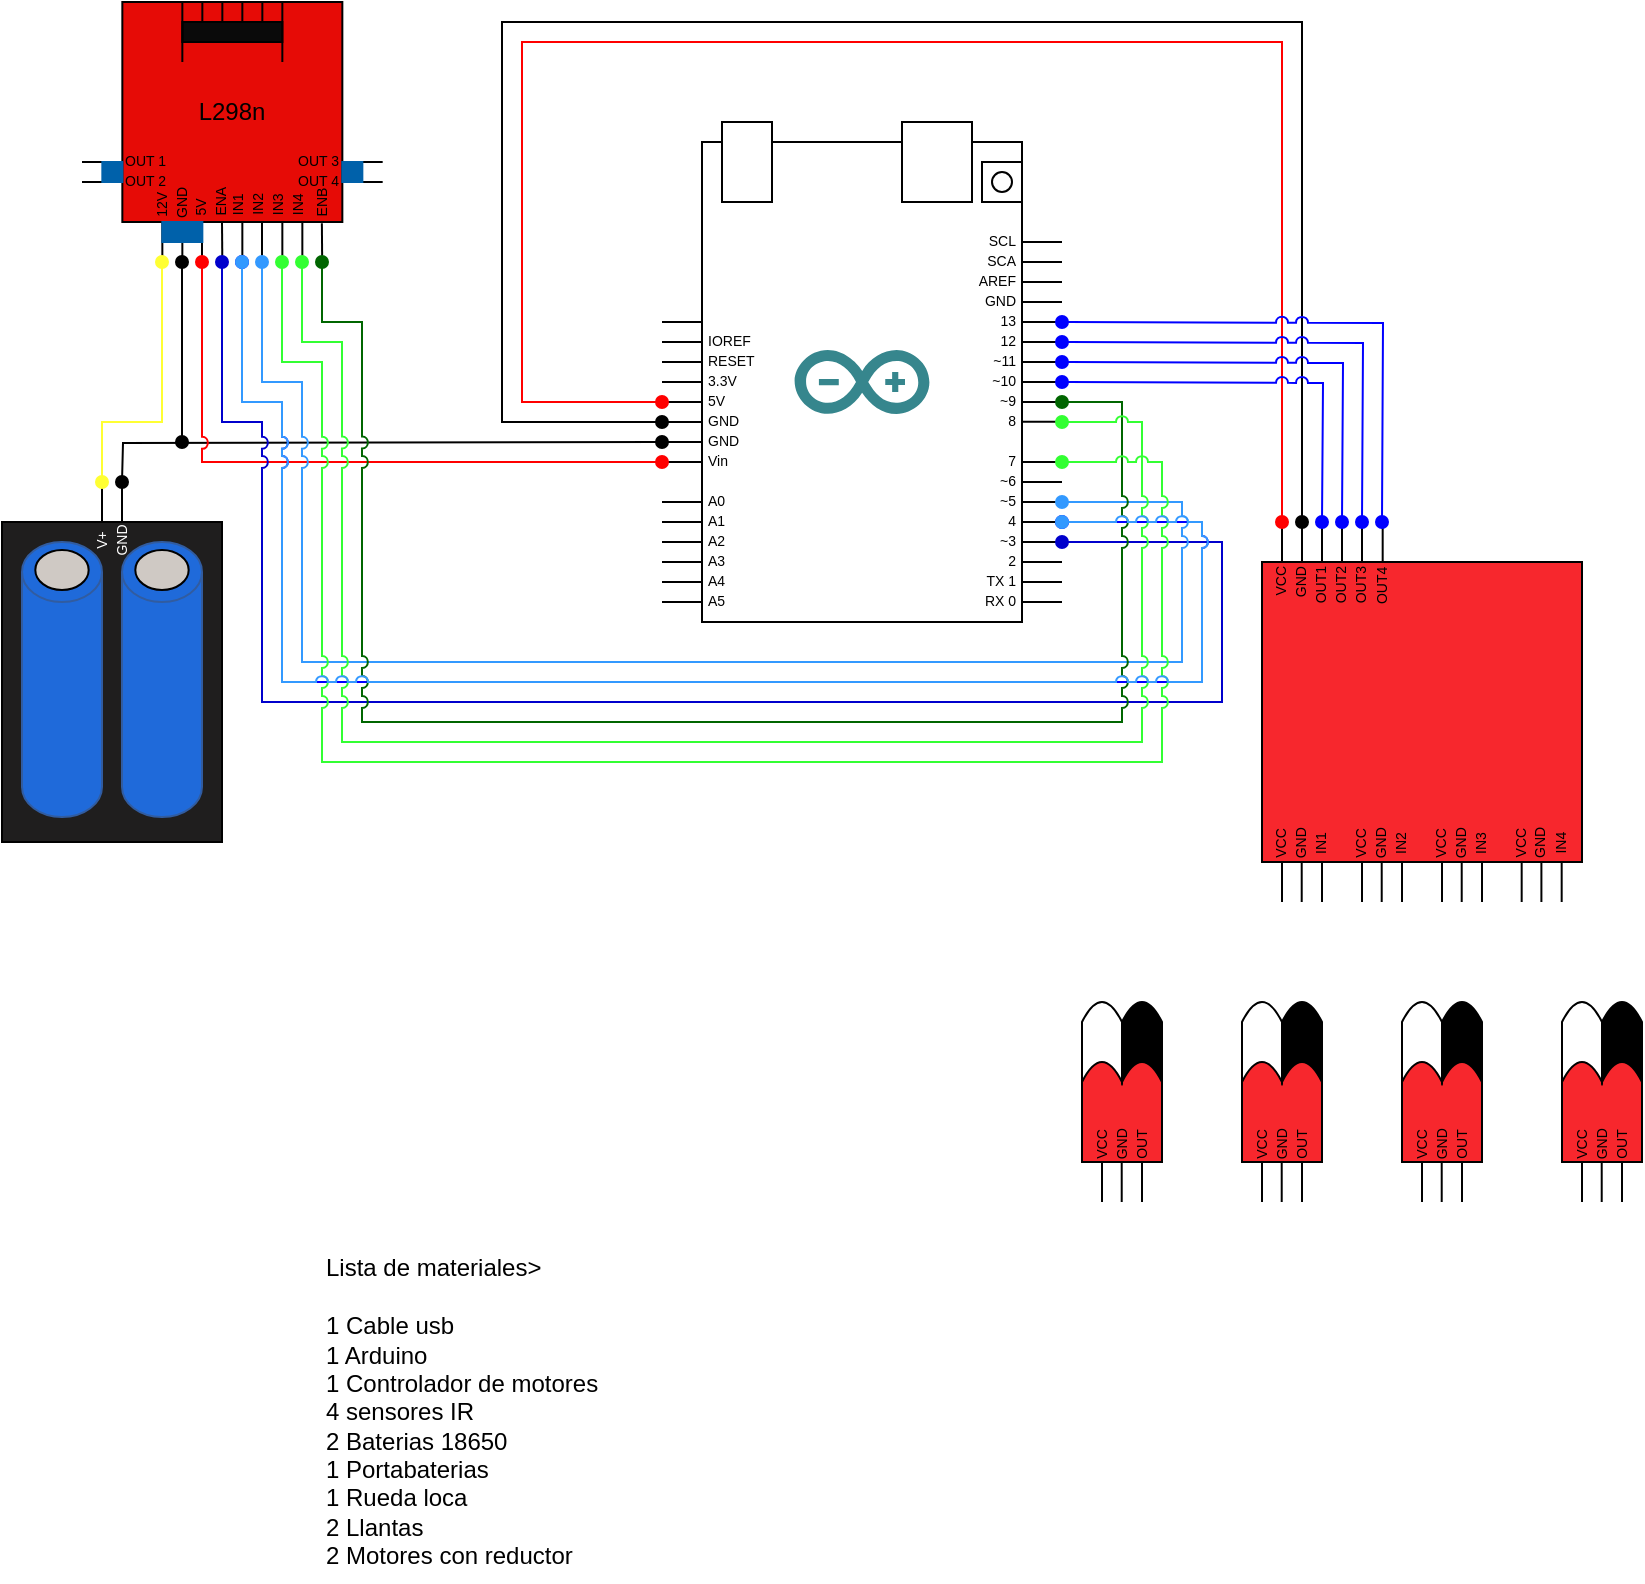 <mxfile version="21.0.2" type="device"><diagram name="Página-1" id="nIp_RgS9dBPJ6SwfLmcH"><mxGraphModel dx="2154" dy="825" grid="1" gridSize="10" guides="1" tooltips="1" connect="1" arrows="1" fold="1" page="1" pageScale="1" pageWidth="850" pageHeight="1100" math="0" shadow="0"><root><mxCell id="0"/><mxCell id="1" parent="0"/><mxCell id="CFkhZGmgQIHwUYU-bV2r-49" value="" style="group" parent="1" vertex="1" connectable="0"><mxGeometry x="200" y="160" width="200" height="250" as="geometry"/></mxCell><mxCell id="CFkhZGmgQIHwUYU-bV2r-2" value="" style="rounded=0;whiteSpace=wrap;html=1;" parent="CFkhZGmgQIHwUYU-bV2r-49" vertex="1"><mxGeometry x="20" y="10" width="160" height="240" as="geometry"/></mxCell><mxCell id="CFkhZGmgQIHwUYU-bV2r-3" value="RX 0" style="endArrow=none;html=1;rounded=0;strokeWidth=1;fontSize=7;align=right;spacingRight=12;" parent="CFkhZGmgQIHwUYU-bV2r-49" edge="1"><mxGeometry width="50" height="50" relative="1" as="geometry"><mxPoint x="180" y="240" as="sourcePoint"/><mxPoint x="200" y="240" as="targetPoint"/></mxGeometry></mxCell><mxCell id="CFkhZGmgQIHwUYU-bV2r-4" value="TX 1" style="endArrow=none;html=1;rounded=0;fontSize=7;align=right;spacingRight=12;" parent="CFkhZGmgQIHwUYU-bV2r-49" edge="1"><mxGeometry width="50" height="50" relative="1" as="geometry"><mxPoint x="180" y="230" as="sourcePoint"/><mxPoint x="200" y="230" as="targetPoint"/></mxGeometry></mxCell><mxCell id="CFkhZGmgQIHwUYU-bV2r-5" value="2" style="endArrow=none;html=1;rounded=0;fontSize=7;align=right;spacingRight=12;" parent="CFkhZGmgQIHwUYU-bV2r-49" edge="1"><mxGeometry width="50" height="50" relative="1" as="geometry"><mxPoint x="180" y="220" as="sourcePoint"/><mxPoint x="200" y="220" as="targetPoint"/></mxGeometry></mxCell><mxCell id="CFkhZGmgQIHwUYU-bV2r-6" value="~3" style="endArrow=none;html=1;rounded=0;fontSize=7;align=right;spacingRight=12;" parent="CFkhZGmgQIHwUYU-bV2r-49" edge="1"><mxGeometry width="50" height="50" relative="1" as="geometry"><mxPoint x="180" y="210" as="sourcePoint"/><mxPoint x="200" y="210" as="targetPoint"/></mxGeometry></mxCell><mxCell id="CFkhZGmgQIHwUYU-bV2r-7" value="4" style="endArrow=none;html=1;rounded=0;fontSize=7;align=right;spacingRight=12;" parent="CFkhZGmgQIHwUYU-bV2r-49" edge="1"><mxGeometry width="50" height="50" relative="1" as="geometry"><mxPoint x="180" y="200" as="sourcePoint"/><mxPoint x="200" y="200" as="targetPoint"/></mxGeometry></mxCell><mxCell id="CFkhZGmgQIHwUYU-bV2r-8" value="~5" style="endArrow=none;html=1;rounded=0;fontSize=7;align=right;spacingRight=12;" parent="CFkhZGmgQIHwUYU-bV2r-49" edge="1"><mxGeometry width="50" height="50" relative="1" as="geometry"><mxPoint x="180" y="190" as="sourcePoint"/><mxPoint x="200" y="190" as="targetPoint"/></mxGeometry></mxCell><mxCell id="CFkhZGmgQIHwUYU-bV2r-9" value="~6" style="endArrow=none;html=1;rounded=0;fontSize=7;align=right;spacingRight=12;" parent="CFkhZGmgQIHwUYU-bV2r-49" edge="1"><mxGeometry width="50" height="50" relative="1" as="geometry"><mxPoint x="180" y="180" as="sourcePoint"/><mxPoint x="200" y="180" as="targetPoint"/></mxGeometry></mxCell><mxCell id="CFkhZGmgQIHwUYU-bV2r-10" value="7" style="endArrow=none;html=1;rounded=0;fontSize=7;align=right;spacingRight=12;" parent="CFkhZGmgQIHwUYU-bV2r-49" edge="1"><mxGeometry width="50" height="50" relative="1" as="geometry"><mxPoint x="180" y="170" as="sourcePoint"/><mxPoint x="200" y="170" as="targetPoint"/></mxGeometry></mxCell><mxCell id="CFkhZGmgQIHwUYU-bV2r-11" value="GND" style="endArrow=none;html=1;rounded=0;fontSize=7;align=right;spacingRight=12;" parent="CFkhZGmgQIHwUYU-bV2r-49" edge="1"><mxGeometry width="50" height="50" relative="1" as="geometry"><mxPoint x="180" y="90" as="sourcePoint"/><mxPoint x="200" y="90" as="targetPoint"/></mxGeometry></mxCell><mxCell id="CFkhZGmgQIHwUYU-bV2r-12" value="8" style="endArrow=none;html=1;rounded=0;fontSize=7;align=right;spacingRight=12;" parent="CFkhZGmgQIHwUYU-bV2r-49" edge="1"><mxGeometry width="50" height="50" relative="1" as="geometry"><mxPoint x="180" y="149.83" as="sourcePoint"/><mxPoint x="200" y="149.83" as="targetPoint"/></mxGeometry></mxCell><mxCell id="CFkhZGmgQIHwUYU-bV2r-13" value="~9" style="endArrow=none;html=1;rounded=0;fontSize=7;align=right;spacingRight=12;" parent="CFkhZGmgQIHwUYU-bV2r-49" edge="1"><mxGeometry width="50" height="50" relative="1" as="geometry"><mxPoint x="180" y="140.0" as="sourcePoint"/><mxPoint x="200" y="140.0" as="targetPoint"/></mxGeometry></mxCell><mxCell id="CFkhZGmgQIHwUYU-bV2r-14" value="~10" style="endArrow=none;html=1;rounded=0;fontSize=7;align=right;spacingRight=12;" parent="CFkhZGmgQIHwUYU-bV2r-49" edge="1"><mxGeometry width="50" height="50" relative="1" as="geometry"><mxPoint x="180" y="130.0" as="sourcePoint"/><mxPoint x="200" y="130.0" as="targetPoint"/></mxGeometry></mxCell><mxCell id="CFkhZGmgQIHwUYU-bV2r-15" value="~11" style="endArrow=none;html=1;rounded=0;fontSize=7;align=right;spacingRight=12;" parent="CFkhZGmgQIHwUYU-bV2r-49" edge="1"><mxGeometry width="50" height="50" relative="1" as="geometry"><mxPoint x="180" y="120.0" as="sourcePoint"/><mxPoint x="200" y="120.0" as="targetPoint"/></mxGeometry></mxCell><mxCell id="CFkhZGmgQIHwUYU-bV2r-16" value="12" style="endArrow=none;html=1;rounded=0;fontSize=7;align=right;spacingRight=12;" parent="CFkhZGmgQIHwUYU-bV2r-49" edge="1"><mxGeometry width="50" height="50" relative="1" as="geometry"><mxPoint x="180" y="110.0" as="sourcePoint"/><mxPoint x="200" y="110.0" as="targetPoint"/></mxGeometry></mxCell><mxCell id="CFkhZGmgQIHwUYU-bV2r-17" value="13" style="endArrow=none;html=1;rounded=0;fontSize=7;align=right;spacingRight=12;" parent="CFkhZGmgQIHwUYU-bV2r-49" edge="1"><mxGeometry width="50" height="50" relative="1" as="geometry"><mxPoint x="180" y="100.0" as="sourcePoint"/><mxPoint x="200" y="100.0" as="targetPoint"/></mxGeometry></mxCell><mxCell id="CFkhZGmgQIHwUYU-bV2r-18" value="A5" style="endArrow=none;html=1;rounded=0;fontSize=7;align=left;spacingLeft=11;" parent="CFkhZGmgQIHwUYU-bV2r-49" edge="1"><mxGeometry width="50" height="50" relative="1" as="geometry"><mxPoint y="240.0" as="sourcePoint"/><mxPoint x="20" y="240.0" as="targetPoint"/></mxGeometry></mxCell><mxCell id="CFkhZGmgQIHwUYU-bV2r-19" value="A4" style="endArrow=none;html=1;rounded=0;fontSize=7;align=left;spacingLeft=11;" parent="CFkhZGmgQIHwUYU-bV2r-49" edge="1"><mxGeometry width="50" height="50" relative="1" as="geometry"><mxPoint y="230" as="sourcePoint"/><mxPoint x="20" y="230" as="targetPoint"/></mxGeometry></mxCell><mxCell id="CFkhZGmgQIHwUYU-bV2r-20" value="A3" style="endArrow=none;html=1;rounded=0;fontSize=7;align=left;spacingLeft=11;" parent="CFkhZGmgQIHwUYU-bV2r-49" edge="1"><mxGeometry width="50" height="50" relative="1" as="geometry"><mxPoint y="220" as="sourcePoint"/><mxPoint x="20" y="220" as="targetPoint"/></mxGeometry></mxCell><mxCell id="CFkhZGmgQIHwUYU-bV2r-21" value="A2" style="endArrow=none;html=1;rounded=0;fontSize=7;align=left;spacingLeft=11;" parent="CFkhZGmgQIHwUYU-bV2r-49" edge="1"><mxGeometry width="50" height="50" relative="1" as="geometry"><mxPoint y="210" as="sourcePoint"/><mxPoint x="20" y="210" as="targetPoint"/></mxGeometry></mxCell><mxCell id="CFkhZGmgQIHwUYU-bV2r-22" value="A1" style="endArrow=none;html=1;rounded=0;fontSize=7;align=left;spacingLeft=11;" parent="CFkhZGmgQIHwUYU-bV2r-49" edge="1"><mxGeometry width="50" height="50" relative="1" as="geometry"><mxPoint y="200" as="sourcePoint"/><mxPoint x="20" y="200" as="targetPoint"/></mxGeometry></mxCell><mxCell id="CFkhZGmgQIHwUYU-bV2r-23" value="A0" style="endArrow=none;html=1;rounded=0;fontSize=7;align=left;spacingLeft=11;" parent="CFkhZGmgQIHwUYU-bV2r-49" edge="1"><mxGeometry width="50" height="50" relative="1" as="geometry"><mxPoint y="190" as="sourcePoint"/><mxPoint x="20" y="190" as="targetPoint"/></mxGeometry></mxCell><mxCell id="CFkhZGmgQIHwUYU-bV2r-24" value="5V" style="endArrow=none;html=1;rounded=0;fontSize=7;align=left;spacingLeft=11;" parent="CFkhZGmgQIHwUYU-bV2r-49" edge="1"><mxGeometry width="50" height="50" relative="1" as="geometry"><mxPoint y="140" as="sourcePoint"/><mxPoint x="20" y="140" as="targetPoint"/></mxGeometry></mxCell><mxCell id="CFkhZGmgQIHwUYU-bV2r-25" value="Vin" style="endArrow=none;html=1;rounded=0;fontSize=7;align=left;spacingLeft=11;" parent="CFkhZGmgQIHwUYU-bV2r-49" edge="1"><mxGeometry width="50" height="50" relative="1" as="geometry"><mxPoint y="170" as="sourcePoint"/><mxPoint x="20" y="170" as="targetPoint"/></mxGeometry></mxCell><mxCell id="CFkhZGmgQIHwUYU-bV2r-26" value="GND" style="endArrow=none;html=1;rounded=0;fontSize=7;align=left;spacingLeft=11;" parent="CFkhZGmgQIHwUYU-bV2r-49" edge="1"><mxGeometry width="50" height="50" relative="1" as="geometry"><mxPoint y="160" as="sourcePoint"/><mxPoint x="20" y="160" as="targetPoint"/></mxGeometry></mxCell><mxCell id="CFkhZGmgQIHwUYU-bV2r-27" value="GND" style="endArrow=none;html=1;rounded=0;fontSize=7;align=left;spacingLeft=11;" parent="CFkhZGmgQIHwUYU-bV2r-49" edge="1"><mxGeometry width="50" height="50" relative="1" as="geometry"><mxPoint y="150" as="sourcePoint"/><mxPoint x="20" y="150" as="targetPoint"/></mxGeometry></mxCell><mxCell id="CFkhZGmgQIHwUYU-bV2r-28" value="" style="endArrow=none;html=1;rounded=0;fontSize=7;align=left;spacingLeft=11;" parent="CFkhZGmgQIHwUYU-bV2r-49" edge="1"><mxGeometry width="50" height="50" relative="1" as="geometry"><mxPoint y="100" as="sourcePoint"/><mxPoint x="20" y="100" as="targetPoint"/></mxGeometry></mxCell><mxCell id="CFkhZGmgQIHwUYU-bV2r-29" value="3.3V" style="endArrow=none;html=1;rounded=0;fontSize=7;align=left;spacingLeft=11;" parent="CFkhZGmgQIHwUYU-bV2r-49" edge="1"><mxGeometry width="50" height="50" relative="1" as="geometry"><mxPoint y="130" as="sourcePoint"/><mxPoint x="20" y="130" as="targetPoint"/></mxGeometry></mxCell><mxCell id="CFkhZGmgQIHwUYU-bV2r-30" value="RESET" style="endArrow=none;html=1;rounded=0;fontSize=7;align=left;spacingLeft=11;" parent="CFkhZGmgQIHwUYU-bV2r-49" edge="1"><mxGeometry width="50" height="50" relative="1" as="geometry"><mxPoint y="120" as="sourcePoint"/><mxPoint x="20" y="120" as="targetPoint"/></mxGeometry></mxCell><mxCell id="CFkhZGmgQIHwUYU-bV2r-31" value="IOREF" style="endArrow=none;html=1;rounded=0;fontSize=7;align=left;spacingLeft=11;" parent="CFkhZGmgQIHwUYU-bV2r-49" edge="1"><mxGeometry width="50" height="50" relative="1" as="geometry"><mxPoint y="110" as="sourcePoint"/><mxPoint x="20" y="110" as="targetPoint"/></mxGeometry></mxCell><mxCell id="CFkhZGmgQIHwUYU-bV2r-32" value="AREF" style="endArrow=none;html=1;rounded=0;fontSize=7;align=right;spacingRight=12;" parent="CFkhZGmgQIHwUYU-bV2r-49" edge="1"><mxGeometry width="50" height="50" relative="1" as="geometry"><mxPoint x="180" y="80" as="sourcePoint"/><mxPoint x="200" y="80" as="targetPoint"/></mxGeometry></mxCell><mxCell id="CFkhZGmgQIHwUYU-bV2r-33" value="SCA" style="endArrow=none;html=1;rounded=0;fontSize=7;align=right;spacingRight=12;" parent="CFkhZGmgQIHwUYU-bV2r-49" edge="1"><mxGeometry width="50" height="50" relative="1" as="geometry"><mxPoint x="180" y="70" as="sourcePoint"/><mxPoint x="200" y="70" as="targetPoint"/></mxGeometry></mxCell><mxCell id="CFkhZGmgQIHwUYU-bV2r-35" value="" style="whiteSpace=wrap;html=1;aspect=fixed;" parent="CFkhZGmgQIHwUYU-bV2r-49" vertex="1"><mxGeometry x="160" y="20" width="20" height="20" as="geometry"/></mxCell><mxCell id="CFkhZGmgQIHwUYU-bV2r-36" value="" style="ellipse;whiteSpace=wrap;html=1;aspect=fixed;" parent="CFkhZGmgQIHwUYU-bV2r-49" vertex="1"><mxGeometry x="165" y="25" width="10" height="10" as="geometry"/></mxCell><mxCell id="CFkhZGmgQIHwUYU-bV2r-37" value="" style="rounded=0;whiteSpace=wrap;html=1;" parent="CFkhZGmgQIHwUYU-bV2r-49" vertex="1"><mxGeometry x="120" width="35" height="40" as="geometry"/></mxCell><mxCell id="CFkhZGmgQIHwUYU-bV2r-38" value="" style="rounded=0;whiteSpace=wrap;html=1;" parent="CFkhZGmgQIHwUYU-bV2r-49" vertex="1"><mxGeometry x="30" width="25" height="40" as="geometry"/></mxCell><mxCell id="CFkhZGmgQIHwUYU-bV2r-47" value="SCL" style="endArrow=none;html=1;rounded=0;fontSize=7;align=right;spacingRight=12;" parent="CFkhZGmgQIHwUYU-bV2r-49" edge="1"><mxGeometry width="50" height="50" relative="1" as="geometry"><mxPoint x="180" y="60" as="sourcePoint"/><mxPoint x="200" y="60" as="targetPoint"/></mxGeometry></mxCell><mxCell id="CFkhZGmgQIHwUYU-bV2r-48" value="" style="dashed=0;outlineConnect=0;html=1;align=center;labelPosition=center;verticalLabelPosition=bottom;verticalAlign=top;shape=mxgraph.weblogos.arduino;fillColor=#36868D;strokeColor=none" parent="CFkhZGmgQIHwUYU-bV2r-49" vertex="1"><mxGeometry x="66.3" y="114" width="67.4" height="32" as="geometry"/></mxCell><mxCell id="CFkhZGmgQIHwUYU-bV2r-79" value="" style="group" parent="1" vertex="1" connectable="0"><mxGeometry x="-90" y="100" width="150.34" height="130" as="geometry"/></mxCell><mxCell id="CFkhZGmgQIHwUYU-bV2r-50" value="L298n" style="whiteSpace=wrap;html=1;aspect=fixed;fillColor=#e60b06;gradientColor=none;" parent="CFkhZGmgQIHwUYU-bV2r-79" vertex="1"><mxGeometry x="20.17" width="110" height="110" as="geometry"/></mxCell><mxCell id="CFkhZGmgQIHwUYU-bV2r-51" value="12V" style="endArrow=none;rounded=0;labelBackgroundColor=none;labelBorderColor=none;labelPosition=center;verticalLabelPosition=middle;align=center;verticalAlign=middle;spacingTop=-37;html=1;horizontal=0;spacingRight=0;fontSize=7;" parent="CFkhZGmgQIHwUYU-bV2r-79" edge="1"><mxGeometry width="50" height="50" relative="1" as="geometry"><mxPoint x="40.17" y="130" as="sourcePoint"/><mxPoint x="40.17" y="110" as="targetPoint"/></mxGeometry></mxCell><mxCell id="CFkhZGmgQIHwUYU-bV2r-52" value="" style="endArrow=none;html=1;rounded=0;startArrow=none;spacingTop=-47;" parent="CFkhZGmgQIHwUYU-bV2r-79" source="CFkhZGmgQIHwUYU-bV2r-64" edge="1"><mxGeometry width="50" height="50" relative="1" as="geometry"><mxPoint x="50.17" y="130" as="sourcePoint"/><mxPoint x="50.17" y="110" as="targetPoint"/></mxGeometry></mxCell><mxCell id="CFkhZGmgQIHwUYU-bV2r-53" value="5V" style="endArrow=none;rounded=0;labelBackgroundColor=none;labelBorderColor=none;labelPosition=center;verticalLabelPosition=middle;align=center;verticalAlign=middle;spacingTop=-34;html=1;horizontal=0;spacingRight=0;fontSize=7;" parent="CFkhZGmgQIHwUYU-bV2r-79" edge="1"><mxGeometry width="50" height="50" relative="1" as="geometry"><mxPoint x="60" y="130" as="sourcePoint"/><mxPoint x="60" y="110" as="targetPoint"/></mxGeometry></mxCell><mxCell id="CFkhZGmgQIHwUYU-bV2r-56" value="OUT 4" style="endArrow=none;html=1;rounded=0;labelBackgroundColor=none;fontSize=7;align=left;spacingLeft=-34;spacingRight=0;" parent="CFkhZGmgQIHwUYU-bV2r-79" edge="1"><mxGeometry width="50" height="50" relative="1" as="geometry"><mxPoint x="150.34" y="90" as="sourcePoint"/><mxPoint x="130.17" y="90" as="targetPoint"/></mxGeometry></mxCell><mxCell id="CFkhZGmgQIHwUYU-bV2r-57" value="OUT 3" style="endArrow=none;html=1;rounded=0;labelBackgroundColor=none;fontSize=7;align=left;spacingLeft=-34;spacingRight=0;" parent="CFkhZGmgQIHwUYU-bV2r-79" edge="1"><mxGeometry width="50" height="50" relative="1" as="geometry"><mxPoint x="150.34" y="80" as="sourcePoint"/><mxPoint x="130.17" y="80" as="targetPoint"/></mxGeometry></mxCell><mxCell id="CFkhZGmgQIHwUYU-bV2r-58" value="ENA" style="endArrow=none;html=1;rounded=0;labelBackgroundColor=none;horizontal=0;labelPosition=center;verticalLabelPosition=middle;align=center;verticalAlign=middle;spacingTop=-40;fontSize=7;" parent="CFkhZGmgQIHwUYU-bV2r-79" edge="1"><mxGeometry width="50" height="50" relative="1" as="geometry"><mxPoint x="70.17" y="130" as="sourcePoint"/><mxPoint x="70" y="110" as="targetPoint"/><mxPoint as="offset"/></mxGeometry></mxCell><mxCell id="CFkhZGmgQIHwUYU-bV2r-59" value="IN1" style="endArrow=none;html=1;rounded=0;labelBackgroundColor=none;horizontal=0;labelPosition=left;verticalLabelPosition=middle;align=right;verticalAlign=middle;spacingTop=-47;fontSize=7;" parent="CFkhZGmgQIHwUYU-bV2r-79" edge="1"><mxGeometry width="50" height="50" relative="1" as="geometry"><mxPoint x="80.17" y="130" as="sourcePoint"/><mxPoint x="80.17" y="110" as="targetPoint"/></mxGeometry></mxCell><mxCell id="CFkhZGmgQIHwUYU-bV2r-60" value="IN2" style="endArrow=none;html=1;rounded=0;labelBackgroundColor=none;horizontal=0;labelPosition=left;verticalLabelPosition=middle;align=right;verticalAlign=middle;spacingTop=-47;fontSize=7;" parent="CFkhZGmgQIHwUYU-bV2r-79" edge="1"><mxGeometry width="50" height="50" relative="1" as="geometry"><mxPoint x="90" y="130" as="sourcePoint"/><mxPoint x="90" y="110" as="targetPoint"/></mxGeometry></mxCell><mxCell id="CFkhZGmgQIHwUYU-bV2r-61" value="IN3" style="endArrow=none;html=1;rounded=0;labelBackgroundColor=none;horizontal=0;labelPosition=left;verticalLabelPosition=middle;align=right;verticalAlign=middle;spacingTop=-47;fontSize=7;" parent="CFkhZGmgQIHwUYU-bV2r-79" edge="1"><mxGeometry width="50" height="50" relative="1" as="geometry"><mxPoint x="100.17" y="130" as="sourcePoint"/><mxPoint x="100.17" y="110" as="targetPoint"/></mxGeometry></mxCell><mxCell id="CFkhZGmgQIHwUYU-bV2r-65" value="GND" style="endArrow=none;rounded=0;labelBackgroundColor=none;labelBorderColor=none;labelPosition=center;verticalLabelPosition=middle;align=center;verticalAlign=middle;spacingTop=-49;html=1;horizontal=0;spacingRight=0;fontSize=7;" parent="CFkhZGmgQIHwUYU-bV2r-79" target="CFkhZGmgQIHwUYU-bV2r-64" edge="1"><mxGeometry width="50" height="50" relative="1" as="geometry"><mxPoint x="50.17" y="130" as="sourcePoint"/><mxPoint x="50.17" y="110" as="targetPoint"/></mxGeometry></mxCell><mxCell id="CFkhZGmgQIHwUYU-bV2r-64" value="" style="rounded=0;whiteSpace=wrap;html=1;strokeColor=#0061aa;fillColor=#0061aa;strokeWidth=1;" parent="CFkhZGmgQIHwUYU-bV2r-79" vertex="1"><mxGeometry x="40.17" y="110" width="20" height="10" as="geometry"/></mxCell><mxCell id="CFkhZGmgQIHwUYU-bV2r-66" value="" style="rounded=0;whiteSpace=wrap;html=1;strokeColor=#0061aa;fillColor=#0061aa;strokeWidth=1;rotation=-90;spacingRight=0;" parent="CFkhZGmgQIHwUYU-bV2r-79" vertex="1"><mxGeometry x="130.17" y="80" width="10" height="10" as="geometry"/></mxCell><mxCell id="CFkhZGmgQIHwUYU-bV2r-68" value="ENB" style="endArrow=none;html=1;rounded=0;labelBackgroundColor=none;horizontal=0;labelPosition=center;verticalLabelPosition=middle;align=center;verticalAlign=middle;spacingTop=-40;fontSize=7;entryX=0.907;entryY=1.006;entryDx=0;entryDy=0;entryPerimeter=0;" parent="CFkhZGmgQIHwUYU-bV2r-79" target="CFkhZGmgQIHwUYU-bV2r-50" edge="1"><mxGeometry width="50" height="50" relative="1" as="geometry"><mxPoint x="120.09" y="130" as="sourcePoint"/><mxPoint x="120.09" y="100" as="targetPoint"/></mxGeometry></mxCell><mxCell id="CFkhZGmgQIHwUYU-bV2r-69" value="IN4" style="endArrow=none;html=1;rounded=0;labelBackgroundColor=none;horizontal=0;labelPosition=left;verticalLabelPosition=middle;align=right;verticalAlign=middle;spacingTop=-47;fontSize=7;" parent="CFkhZGmgQIHwUYU-bV2r-79" edge="1"><mxGeometry width="50" height="50" relative="1" as="geometry"><mxPoint x="110.17" y="130" as="sourcePoint"/><mxPoint x="110.17" y="110" as="targetPoint"/></mxGeometry></mxCell><mxCell id="CFkhZGmgQIHwUYU-bV2r-54" value="OUT 2" style="endArrow=none;html=1;rounded=0;fontSize=7;labelBackgroundColor=none;align=right;spacingLeft=0;spacingRight=-33;" parent="CFkhZGmgQIHwUYU-bV2r-79" edge="1"><mxGeometry width="50" height="50" relative="1" as="geometry"><mxPoint x="20.17" y="90" as="sourcePoint"/><mxPoint y="90" as="targetPoint"/></mxGeometry></mxCell><mxCell id="CFkhZGmgQIHwUYU-bV2r-55" value="OUT 1" style="endArrow=none;html=1;rounded=0;fontSize=7;labelBackgroundColor=none;align=right;spacingLeft=0;spacingRight=-33;" parent="CFkhZGmgQIHwUYU-bV2r-79" edge="1"><mxGeometry width="50" height="50" relative="1" as="geometry"><mxPoint x="20.17" y="80" as="sourcePoint"/><mxPoint y="80" as="targetPoint"/></mxGeometry></mxCell><mxCell id="CFkhZGmgQIHwUYU-bV2r-78" value="" style="group" parent="CFkhZGmgQIHwUYU-bV2r-79" vertex="1" connectable="0"><mxGeometry x="50.17" width="50" height="30" as="geometry"/></mxCell><mxCell id="CFkhZGmgQIHwUYU-bV2r-70" value="" style="rounded=0;whiteSpace=wrap;html=1;fillColor=#0A0A0A;" parent="CFkhZGmgQIHwUYU-bV2r-78" vertex="1"><mxGeometry y="10" width="50" height="10" as="geometry"/></mxCell><mxCell id="CFkhZGmgQIHwUYU-bV2r-72" value="" style="endArrow=none;html=1;rounded=0;" parent="CFkhZGmgQIHwUYU-bV2r-78" edge="1"><mxGeometry width="50" height="50" relative="1" as="geometry"><mxPoint y="30" as="sourcePoint"/><mxPoint as="targetPoint"/></mxGeometry></mxCell><mxCell id="CFkhZGmgQIHwUYU-bV2r-73" value="" style="endArrow=none;html=1;rounded=0;" parent="CFkhZGmgQIHwUYU-bV2r-78" edge="1"><mxGeometry width="50" height="50" relative="1" as="geometry"><mxPoint x="50" y="30" as="sourcePoint"/><mxPoint x="50" as="targetPoint"/></mxGeometry></mxCell><mxCell id="CFkhZGmgQIHwUYU-bV2r-74" value="" style="endArrow=none;html=1;rounded=0;" parent="CFkhZGmgQIHwUYU-bV2r-78" edge="1"><mxGeometry width="50" height="50" relative="1" as="geometry"><mxPoint x="10" y="10" as="sourcePoint"/><mxPoint x="10" as="targetPoint"/></mxGeometry></mxCell><mxCell id="CFkhZGmgQIHwUYU-bV2r-75" value="" style="endArrow=none;html=1;rounded=0;" parent="CFkhZGmgQIHwUYU-bV2r-78" edge="1"><mxGeometry width="50" height="50" relative="1" as="geometry"><mxPoint x="20" y="10" as="sourcePoint"/><mxPoint x="20" as="targetPoint"/></mxGeometry></mxCell><mxCell id="CFkhZGmgQIHwUYU-bV2r-76" value="" style="endArrow=none;html=1;rounded=0;" parent="CFkhZGmgQIHwUYU-bV2r-78" edge="1"><mxGeometry width="50" height="50" relative="1" as="geometry"><mxPoint x="30" y="10" as="sourcePoint"/><mxPoint x="30" as="targetPoint"/></mxGeometry></mxCell><mxCell id="CFkhZGmgQIHwUYU-bV2r-77" value="" style="endArrow=none;html=1;rounded=0;" parent="CFkhZGmgQIHwUYU-bV2r-78" edge="1"><mxGeometry width="50" height="50" relative="1" as="geometry"><mxPoint x="40" y="10" as="sourcePoint"/><mxPoint x="40" as="targetPoint"/></mxGeometry></mxCell><mxCell id="CFkhZGmgQIHwUYU-bV2r-67" value="" style="rounded=0;whiteSpace=wrap;html=1;strokeColor=#0061aa;fillColor=#0061aa;strokeWidth=1;rotation=-90;" parent="CFkhZGmgQIHwUYU-bV2r-79" vertex="1"><mxGeometry x="10.17" y="80" width="10" height="10" as="geometry"/></mxCell><mxCell id="CFkhZGmgQIHwUYU-bV2r-96" value="" style="group" parent="1" vertex="1" connectable="0"><mxGeometry x="-130" y="340" width="110" height="180" as="geometry"/></mxCell><mxCell id="CFkhZGmgQIHwUYU-bV2r-93" value="" style="group" parent="CFkhZGmgQIHwUYU-bV2r-96" vertex="1" connectable="0"><mxGeometry y="20" width="110" height="160" as="geometry"/></mxCell><mxCell id="CFkhZGmgQIHwUYU-bV2r-89" value="" style="rounded=0;whiteSpace=wrap;html=1;fillColor=#1f1e1e;" parent="CFkhZGmgQIHwUYU-bV2r-93" vertex="1"><mxGeometry width="110" height="160" as="geometry"/></mxCell><mxCell id="CFkhZGmgQIHwUYU-bV2r-85" value="" style="group" parent="CFkhZGmgQIHwUYU-bV2r-93" vertex="1" connectable="0"><mxGeometry x="10" y="10" width="40" height="137.5" as="geometry"/></mxCell><mxCell id="CFkhZGmgQIHwUYU-bV2r-80" value="" style="shape=cylinder3;whiteSpace=wrap;html=1;boundedLbl=1;backgroundOutline=1;size=15;fillColor=#1f6ada;strokeColor=#315ca0;" parent="CFkhZGmgQIHwUYU-bV2r-85" vertex="1"><mxGeometry width="40" height="137.5" as="geometry"/></mxCell><mxCell id="CFkhZGmgQIHwUYU-bV2r-83" value="" style="ellipse;whiteSpace=wrap;html=1;strokeWidth=1;fillColor=#cfc9c4;" parent="CFkhZGmgQIHwUYU-bV2r-85" vertex="1"><mxGeometry x="6.66" y="4" width="26.67" height="20" as="geometry"/></mxCell><mxCell id="CFkhZGmgQIHwUYU-bV2r-90" value="" style="group" parent="CFkhZGmgQIHwUYU-bV2r-93" vertex="1" connectable="0"><mxGeometry x="60" y="10" width="40" height="137.5" as="geometry"/></mxCell><mxCell id="CFkhZGmgQIHwUYU-bV2r-91" value="" style="shape=cylinder3;whiteSpace=wrap;html=1;boundedLbl=1;backgroundOutline=1;size=15;fillColor=#1f6ada;strokeColor=#315ca0;" parent="CFkhZGmgQIHwUYU-bV2r-90" vertex="1"><mxGeometry width="40" height="137.5" as="geometry"/></mxCell><mxCell id="CFkhZGmgQIHwUYU-bV2r-92" value="" style="ellipse;whiteSpace=wrap;html=1;strokeWidth=1;fillColor=#cfc9c4;" parent="CFkhZGmgQIHwUYU-bV2r-90" vertex="1"><mxGeometry x="6.66" y="4" width="26.67" height="20" as="geometry"/></mxCell><mxCell id="CFkhZGmgQIHwUYU-bV2r-94" value="GND" style="endArrow=none;html=1;rounded=0;fontSize=7;horizontal=0;align=center;fontColor=#FFFFFF;spacingTop=39;labelBackgroundColor=none;" parent="CFkhZGmgQIHwUYU-bV2r-96" edge="1"><mxGeometry width="50" height="50" relative="1" as="geometry"><mxPoint x="60" y="20" as="sourcePoint"/><mxPoint x="60" as="targetPoint"/></mxGeometry></mxCell><mxCell id="CFkhZGmgQIHwUYU-bV2r-95" value="V+" style="endArrow=none;html=1;rounded=0;fontSize=7;horizontal=0;align=center;fontColor=#FFFFFF;spacingTop=39;labelBackgroundColor=none;" parent="CFkhZGmgQIHwUYU-bV2r-96" edge="1"><mxGeometry width="50" height="50" relative="1" as="geometry"><mxPoint x="50" y="20" as="sourcePoint"/><mxPoint x="50" as="targetPoint"/></mxGeometry></mxCell><mxCell id="CFkhZGmgQIHwUYU-bV2r-104" value="" style="group" parent="1" vertex="1" connectable="0"><mxGeometry x="410" y="600" width="40" height="100" as="geometry"/></mxCell><mxCell id="CFkhZGmgQIHwUYU-bV2r-97" value="" style="rounded=0;whiteSpace=wrap;html=1;fillColor=#f7272d;" parent="CFkhZGmgQIHwUYU-bV2r-104" vertex="1"><mxGeometry y="20" width="40" height="60" as="geometry"/></mxCell><mxCell id="CFkhZGmgQIHwUYU-bV2r-99" value="" style="shape=dataStorage;whiteSpace=wrap;html=1;fixedSize=1;rotation=90;size=10;" parent="CFkhZGmgQIHwUYU-bV2r-104" vertex="1"><mxGeometry x="-10" y="10" width="40" height="20" as="geometry"/></mxCell><mxCell id="CFkhZGmgQIHwUYU-bV2r-100" value="" style="shape=dataStorage;whiteSpace=wrap;html=1;fixedSize=1;rotation=90;size=10;fillColor=#000000;" parent="CFkhZGmgQIHwUYU-bV2r-104" vertex="1"><mxGeometry x="10" y="10" width="40" height="20" as="geometry"/></mxCell><mxCell id="CFkhZGmgQIHwUYU-bV2r-101" value="VCC" style="endArrow=none;html=1;rounded=0;fontSize=7;horizontal=0;spacingBottom=37;labelBackgroundColor=none;" parent="CFkhZGmgQIHwUYU-bV2r-104" edge="1"><mxGeometry width="50" height="50" relative="1" as="geometry"><mxPoint x="10" y="100" as="sourcePoint"/><mxPoint x="10" y="80" as="targetPoint"/></mxGeometry></mxCell><mxCell id="CFkhZGmgQIHwUYU-bV2r-102" value="GND" style="endArrow=none;html=1;rounded=0;fontSize=7;horizontal=0;spacingBottom=37;labelBackgroundColor=none;" parent="CFkhZGmgQIHwUYU-bV2r-104" edge="1"><mxGeometry width="50" height="50" relative="1" as="geometry"><mxPoint x="19.86" y="100" as="sourcePoint"/><mxPoint x="19.86" y="80" as="targetPoint"/></mxGeometry></mxCell><mxCell id="CFkhZGmgQIHwUYU-bV2r-103" value="OUT" style="endArrow=none;html=1;rounded=0;fontSize=7;horizontal=0;spacingBottom=37;labelBackgroundColor=none;" parent="CFkhZGmgQIHwUYU-bV2r-104" edge="1"><mxGeometry width="50" height="50" relative="1" as="geometry"><mxPoint x="30" y="100" as="sourcePoint"/><mxPoint x="30" y="80" as="targetPoint"/></mxGeometry></mxCell><mxCell id="CFkhZGmgQIHwUYU-bV2r-105" value="" style="group" parent="1" vertex="1" connectable="0"><mxGeometry x="650" y="600" width="40" height="100" as="geometry"/></mxCell><mxCell id="CFkhZGmgQIHwUYU-bV2r-106" value="" style="rounded=0;whiteSpace=wrap;html=1;fillColor=#f7272d;" parent="CFkhZGmgQIHwUYU-bV2r-105" vertex="1"><mxGeometry y="20" width="40" height="60" as="geometry"/></mxCell><mxCell id="CFkhZGmgQIHwUYU-bV2r-107" value="" style="shape=dataStorage;whiteSpace=wrap;html=1;fixedSize=1;rotation=90;size=10;" parent="CFkhZGmgQIHwUYU-bV2r-105" vertex="1"><mxGeometry x="-10" y="10" width="40" height="20" as="geometry"/></mxCell><mxCell id="CFkhZGmgQIHwUYU-bV2r-108" value="" style="shape=dataStorage;whiteSpace=wrap;html=1;fixedSize=1;rotation=90;size=10;fillColor=#000000;" parent="CFkhZGmgQIHwUYU-bV2r-105" vertex="1"><mxGeometry x="10" y="10" width="40" height="20" as="geometry"/></mxCell><mxCell id="CFkhZGmgQIHwUYU-bV2r-109" value="VCC" style="endArrow=none;html=1;rounded=0;fontSize=7;horizontal=0;spacingBottom=37;labelBackgroundColor=none;" parent="CFkhZGmgQIHwUYU-bV2r-105" edge="1"><mxGeometry width="50" height="50" relative="1" as="geometry"><mxPoint x="10" y="100" as="sourcePoint"/><mxPoint x="10" y="80" as="targetPoint"/></mxGeometry></mxCell><mxCell id="CFkhZGmgQIHwUYU-bV2r-110" value="GND" style="endArrow=none;html=1;rounded=0;fontSize=7;horizontal=0;spacingBottom=37;labelBackgroundColor=none;" parent="CFkhZGmgQIHwUYU-bV2r-105" edge="1"><mxGeometry width="50" height="50" relative="1" as="geometry"><mxPoint x="19.86" y="100" as="sourcePoint"/><mxPoint x="19.86" y="80" as="targetPoint"/></mxGeometry></mxCell><mxCell id="CFkhZGmgQIHwUYU-bV2r-111" value="OUT" style="endArrow=none;html=1;rounded=0;fontSize=7;horizontal=0;spacingBottom=37;labelBackgroundColor=none;" parent="CFkhZGmgQIHwUYU-bV2r-105" edge="1"><mxGeometry width="50" height="50" relative="1" as="geometry"><mxPoint x="30" y="100" as="sourcePoint"/><mxPoint x="30" y="80" as="targetPoint"/></mxGeometry></mxCell><mxCell id="CFkhZGmgQIHwUYU-bV2r-112" value="" style="group" parent="1" vertex="1" connectable="0"><mxGeometry x="490" y="600" width="40" height="100" as="geometry"/></mxCell><mxCell id="CFkhZGmgQIHwUYU-bV2r-113" value="" style="rounded=0;whiteSpace=wrap;html=1;fillColor=#f7272d;" parent="CFkhZGmgQIHwUYU-bV2r-112" vertex="1"><mxGeometry y="20" width="40" height="60" as="geometry"/></mxCell><mxCell id="CFkhZGmgQIHwUYU-bV2r-114" value="" style="shape=dataStorage;whiteSpace=wrap;html=1;fixedSize=1;rotation=90;size=10;" parent="CFkhZGmgQIHwUYU-bV2r-112" vertex="1"><mxGeometry x="-10" y="10" width="40" height="20" as="geometry"/></mxCell><mxCell id="CFkhZGmgQIHwUYU-bV2r-115" value="" style="shape=dataStorage;whiteSpace=wrap;html=1;fixedSize=1;rotation=90;size=10;fillColor=#000000;" parent="CFkhZGmgQIHwUYU-bV2r-112" vertex="1"><mxGeometry x="10" y="10" width="40" height="20" as="geometry"/></mxCell><mxCell id="CFkhZGmgQIHwUYU-bV2r-116" value="VCC" style="endArrow=none;html=1;rounded=0;fontSize=7;horizontal=0;spacingBottom=37;labelBackgroundColor=none;" parent="CFkhZGmgQIHwUYU-bV2r-112" edge="1"><mxGeometry width="50" height="50" relative="1" as="geometry"><mxPoint x="10" y="100" as="sourcePoint"/><mxPoint x="10" y="80" as="targetPoint"/></mxGeometry></mxCell><mxCell id="CFkhZGmgQIHwUYU-bV2r-117" value="GND" style="endArrow=none;html=1;rounded=0;fontSize=7;horizontal=0;spacingBottom=37;labelBackgroundColor=none;" parent="CFkhZGmgQIHwUYU-bV2r-112" edge="1"><mxGeometry width="50" height="50" relative="1" as="geometry"><mxPoint x="19.86" y="100" as="sourcePoint"/><mxPoint x="19.86" y="80" as="targetPoint"/></mxGeometry></mxCell><mxCell id="CFkhZGmgQIHwUYU-bV2r-118" value="OUT" style="endArrow=none;html=1;rounded=0;fontSize=7;horizontal=0;spacingBottom=37;labelBackgroundColor=none;" parent="CFkhZGmgQIHwUYU-bV2r-112" edge="1"><mxGeometry width="50" height="50" relative="1" as="geometry"><mxPoint x="30" y="100" as="sourcePoint"/><mxPoint x="30" y="80" as="targetPoint"/></mxGeometry></mxCell><mxCell id="CFkhZGmgQIHwUYU-bV2r-119" value="" style="group" parent="1" vertex="1" connectable="0"><mxGeometry x="570" y="600" width="40" height="100" as="geometry"/></mxCell><mxCell id="CFkhZGmgQIHwUYU-bV2r-120" value="" style="rounded=0;whiteSpace=wrap;html=1;fillColor=#f7272d;" parent="CFkhZGmgQIHwUYU-bV2r-119" vertex="1"><mxGeometry y="20" width="40" height="60" as="geometry"/></mxCell><mxCell id="CFkhZGmgQIHwUYU-bV2r-121" value="" style="shape=dataStorage;whiteSpace=wrap;html=1;fixedSize=1;rotation=90;size=10;" parent="CFkhZGmgQIHwUYU-bV2r-119" vertex="1"><mxGeometry x="-10" y="10" width="40" height="20" as="geometry"/></mxCell><mxCell id="CFkhZGmgQIHwUYU-bV2r-122" value="" style="shape=dataStorage;whiteSpace=wrap;html=1;fixedSize=1;rotation=90;size=10;fillColor=#000000;" parent="CFkhZGmgQIHwUYU-bV2r-119" vertex="1"><mxGeometry x="10" y="10" width="40" height="20" as="geometry"/></mxCell><mxCell id="CFkhZGmgQIHwUYU-bV2r-123" value="VCC" style="endArrow=none;html=1;rounded=0;fontSize=7;horizontal=0;spacingBottom=37;labelBackgroundColor=none;" parent="CFkhZGmgQIHwUYU-bV2r-119" edge="1"><mxGeometry width="50" height="50" relative="1" as="geometry"><mxPoint x="10" y="100" as="sourcePoint"/><mxPoint x="10" y="80" as="targetPoint"/></mxGeometry></mxCell><mxCell id="CFkhZGmgQIHwUYU-bV2r-124" value="GND" style="endArrow=none;html=1;rounded=0;fontSize=7;horizontal=0;spacingBottom=37;labelBackgroundColor=none;" parent="CFkhZGmgQIHwUYU-bV2r-119" edge="1"><mxGeometry width="50" height="50" relative="1" as="geometry"><mxPoint x="19.86" y="100" as="sourcePoint"/><mxPoint x="19.86" y="80" as="targetPoint"/></mxGeometry></mxCell><mxCell id="CFkhZGmgQIHwUYU-bV2r-125" value="OUT" style="endArrow=none;html=1;rounded=0;fontSize=7;horizontal=0;spacingBottom=37;labelBackgroundColor=none;" parent="CFkhZGmgQIHwUYU-bV2r-119" edge="1"><mxGeometry width="50" height="50" relative="1" as="geometry"><mxPoint x="30" y="100" as="sourcePoint"/><mxPoint x="30" y="80" as="targetPoint"/></mxGeometry></mxCell><mxCell id="CFkhZGmgQIHwUYU-bV2r-145" value="" style="group" parent="1" vertex="1" connectable="0"><mxGeometry x="500" y="360" width="160" height="190" as="geometry"/></mxCell><mxCell id="CFkhZGmgQIHwUYU-bV2r-126" value="" style="rounded=0;whiteSpace=wrap;html=1;fillColor=#f7272d;" parent="CFkhZGmgQIHwUYU-bV2r-145" vertex="1"><mxGeometry y="20" width="160" height="150" as="geometry"/></mxCell><mxCell id="CFkhZGmgQIHwUYU-bV2r-127" value="VCC" style="endArrow=none;html=1;rounded=0;fontSize=7;horizontal=0;spacingBottom=38;labelBackgroundColor=none;align=center;" parent="CFkhZGmgQIHwUYU-bV2r-145" edge="1"><mxGeometry width="50" height="50" relative="1" as="geometry"><mxPoint x="10" y="190" as="sourcePoint"/><mxPoint x="10" y="170" as="targetPoint"/></mxGeometry></mxCell><mxCell id="CFkhZGmgQIHwUYU-bV2r-128" value="GND" style="endArrow=none;html=1;rounded=0;fontSize=7;horizontal=0;spacingBottom=38;labelBackgroundColor=none;align=center;" parent="CFkhZGmgQIHwUYU-bV2r-145" edge="1"><mxGeometry width="50" height="50" relative="1" as="geometry"><mxPoint x="19.86" y="190" as="sourcePoint"/><mxPoint x="19.86" y="170" as="targetPoint"/></mxGeometry></mxCell><mxCell id="CFkhZGmgQIHwUYU-bV2r-129" value="IN1" style="endArrow=none;html=1;rounded=0;fontSize=7;horizontal=0;spacingBottom=38;labelBackgroundColor=none;align=center;" parent="CFkhZGmgQIHwUYU-bV2r-145" edge="1"><mxGeometry width="50" height="50" relative="1" as="geometry"><mxPoint x="30" y="190" as="sourcePoint"/><mxPoint x="30" y="170" as="targetPoint"/></mxGeometry></mxCell><mxCell id="CFkhZGmgQIHwUYU-bV2r-130" value="VCC" style="endArrow=none;html=1;rounded=0;fontSize=7;horizontal=0;spacingBottom=38;labelBackgroundColor=none;align=center;" parent="CFkhZGmgQIHwUYU-bV2r-145" edge="1"><mxGeometry width="50" height="50" relative="1" as="geometry"><mxPoint x="50" y="190" as="sourcePoint"/><mxPoint x="50" y="170" as="targetPoint"/></mxGeometry></mxCell><mxCell id="CFkhZGmgQIHwUYU-bV2r-131" value="GND" style="endArrow=none;html=1;rounded=0;fontSize=7;horizontal=0;spacingBottom=38;labelBackgroundColor=none;align=center;" parent="CFkhZGmgQIHwUYU-bV2r-145" edge="1"><mxGeometry width="50" height="50" relative="1" as="geometry"><mxPoint x="59.86" y="190" as="sourcePoint"/><mxPoint x="59.86" y="170" as="targetPoint"/></mxGeometry></mxCell><mxCell id="CFkhZGmgQIHwUYU-bV2r-132" value="IN2" style="endArrow=none;html=1;rounded=0;fontSize=7;horizontal=0;spacingBottom=38;labelBackgroundColor=none;align=center;" parent="CFkhZGmgQIHwUYU-bV2r-145" edge="1"><mxGeometry width="50" height="50" relative="1" as="geometry"><mxPoint x="70" y="190" as="sourcePoint"/><mxPoint x="70" y="170" as="targetPoint"/></mxGeometry></mxCell><mxCell id="CFkhZGmgQIHwUYU-bV2r-133" value="VCC" style="endArrow=none;html=1;rounded=0;fontSize=7;horizontal=0;spacingBottom=38;labelBackgroundColor=none;align=center;" parent="CFkhZGmgQIHwUYU-bV2r-145" edge="1"><mxGeometry width="50" height="50" relative="1" as="geometry"><mxPoint x="90" y="190" as="sourcePoint"/><mxPoint x="90" y="170" as="targetPoint"/></mxGeometry></mxCell><mxCell id="CFkhZGmgQIHwUYU-bV2r-134" value="GND" style="endArrow=none;html=1;rounded=0;fontSize=7;horizontal=0;spacingBottom=38;labelBackgroundColor=none;align=center;" parent="CFkhZGmgQIHwUYU-bV2r-145" edge="1"><mxGeometry width="50" height="50" relative="1" as="geometry"><mxPoint x="99.86" y="190" as="sourcePoint"/><mxPoint x="99.86" y="170" as="targetPoint"/></mxGeometry></mxCell><mxCell id="CFkhZGmgQIHwUYU-bV2r-135" value="IN3" style="endArrow=none;html=1;rounded=0;fontSize=7;horizontal=0;spacingBottom=38;labelBackgroundColor=none;align=center;" parent="CFkhZGmgQIHwUYU-bV2r-145" edge="1"><mxGeometry width="50" height="50" relative="1" as="geometry"><mxPoint x="110" y="190" as="sourcePoint"/><mxPoint x="110" y="170" as="targetPoint"/></mxGeometry></mxCell><mxCell id="CFkhZGmgQIHwUYU-bV2r-136" value="VCC" style="endArrow=none;html=1;rounded=0;fontSize=7;horizontal=0;spacingBottom=38;labelBackgroundColor=none;align=center;" parent="CFkhZGmgQIHwUYU-bV2r-145" edge="1"><mxGeometry width="50" height="50" relative="1" as="geometry"><mxPoint x="129.84" y="190" as="sourcePoint"/><mxPoint x="129.84" y="170" as="targetPoint"/></mxGeometry></mxCell><mxCell id="CFkhZGmgQIHwUYU-bV2r-137" value="GND" style="endArrow=none;html=1;rounded=0;fontSize=7;horizontal=0;spacingBottom=38;labelBackgroundColor=none;align=center;" parent="CFkhZGmgQIHwUYU-bV2r-145" edge="1"><mxGeometry width="50" height="50" relative="1" as="geometry"><mxPoint x="139.7" y="190" as="sourcePoint"/><mxPoint x="139.7" y="170" as="targetPoint"/></mxGeometry></mxCell><mxCell id="CFkhZGmgQIHwUYU-bV2r-138" value="IN4" style="endArrow=none;html=1;rounded=0;fontSize=7;horizontal=0;spacingBottom=38;labelBackgroundColor=none;align=center;" parent="CFkhZGmgQIHwUYU-bV2r-145" edge="1"><mxGeometry width="50" height="50" relative="1" as="geometry"><mxPoint x="149.84" y="190" as="sourcePoint"/><mxPoint x="149.84" y="170" as="targetPoint"/></mxGeometry></mxCell><mxCell id="CFkhZGmgQIHwUYU-bV2r-139" value="VCC" style="endArrow=none;html=1;rounded=0;fontSize=7;horizontal=0;align=right;labelBackgroundColor=none;spacingTop=26;spacingLeft=0;spacingRight=-2;" parent="CFkhZGmgQIHwUYU-bV2r-145" edge="1"><mxGeometry width="50" height="50" relative="1" as="geometry"><mxPoint x="10" y="20" as="sourcePoint"/><mxPoint x="10" as="targetPoint"/></mxGeometry></mxCell><mxCell id="CFkhZGmgQIHwUYU-bV2r-140" value="GND" style="endArrow=none;html=1;rounded=0;fontSize=7;horizontal=0;align=right;labelBackgroundColor=none;spacingTop=26;spacingLeft=0;spacingRight=-2;" parent="CFkhZGmgQIHwUYU-bV2r-145" edge="1"><mxGeometry width="50" height="50" relative="1" as="geometry"><mxPoint x="20" y="20" as="sourcePoint"/><mxPoint x="20" as="targetPoint"/></mxGeometry></mxCell><mxCell id="CFkhZGmgQIHwUYU-bV2r-141" value="OUT1" style="endArrow=none;html=1;rounded=0;fontSize=7;horizontal=0;align=right;labelBackgroundColor=none;spacingTop=26;spacingLeft=0;spacingRight=-2;" parent="CFkhZGmgQIHwUYU-bV2r-145" edge="1"><mxGeometry width="50" height="50" relative="1" as="geometry"><mxPoint x="30" y="20" as="sourcePoint"/><mxPoint x="30" as="targetPoint"/></mxGeometry></mxCell><mxCell id="CFkhZGmgQIHwUYU-bV2r-142" value="OUT2" style="endArrow=none;html=1;rounded=0;fontSize=7;horizontal=0;align=right;labelBackgroundColor=none;spacingTop=26;spacingLeft=0;spacingRight=-2;" parent="CFkhZGmgQIHwUYU-bV2r-145" edge="1"><mxGeometry width="50" height="50" relative="1" as="geometry"><mxPoint x="40" y="20" as="sourcePoint"/><mxPoint x="40" as="targetPoint"/></mxGeometry></mxCell><mxCell id="CFkhZGmgQIHwUYU-bV2r-143" value="OUT3" style="endArrow=none;html=1;rounded=0;fontSize=7;horizontal=0;align=right;labelBackgroundColor=none;spacingTop=26;spacingLeft=0;spacingRight=-2;" parent="CFkhZGmgQIHwUYU-bV2r-145" edge="1"><mxGeometry width="50" height="50" relative="1" as="geometry"><mxPoint x="50" y="20" as="sourcePoint"/><mxPoint x="50" as="targetPoint"/></mxGeometry></mxCell><mxCell id="CFkhZGmgQIHwUYU-bV2r-144" value="OUT4" style="endArrow=none;html=1;rounded=0;fontSize=7;horizontal=0;align=right;labelBackgroundColor=none;spacingTop=26;spacingLeft=0;spacingRight=-2;" parent="CFkhZGmgQIHwUYU-bV2r-145" edge="1"><mxGeometry width="50" height="50" relative="1" as="geometry"><mxPoint x="60.34" y="20" as="sourcePoint"/><mxPoint x="60.34" as="targetPoint"/></mxGeometry></mxCell><mxCell id="xWKGTPirZvFkMhsm76CP-1" value="Lista de materiales&amp;gt;&lt;br&gt;&lt;br&gt;1 Cable usb&lt;br&gt;1 Arduino&lt;br&gt;1 Controlador de motores&lt;br&gt;4 sensores IR&lt;br&gt;2 Baterias 18650&lt;br&gt;1 Portabaterias&lt;br&gt;1 Rueda loca&lt;br&gt;2 Llantas&lt;br&gt;2 Motores con reductor&lt;br&gt;" style="text;html=1;align=left;verticalAlign=middle;resizable=0;points=[];autosize=1;strokeColor=none;fillColor=none;" vertex="1" parent="1"><mxGeometry x="30" y="720" width="160" height="170" as="geometry"/></mxCell><mxCell id="xWKGTPirZvFkMhsm76CP-2" value="" style="endArrow=oval;html=1;rounded=0;startArrow=oval;startFill=1;endFill=1;edgeStyle=orthogonalEdgeStyle;strokeColor=#FF0000;" edge="1" parent="1"><mxGeometry width="50" height="50" relative="1" as="geometry"><mxPoint x="200" y="300" as="sourcePoint"/><mxPoint x="510" y="360" as="targetPoint"/><Array as="points"><mxPoint x="130" y="300"/><mxPoint x="130" y="120"/><mxPoint x="510" y="120"/></Array></mxGeometry></mxCell><mxCell id="xWKGTPirZvFkMhsm76CP-3" value="" style="endArrow=oval;html=1;rounded=0;edgeStyle=orthogonalEdgeStyle;startArrow=oval;startFill=1;endFill=1;" edge="1" parent="1"><mxGeometry width="50" height="50" relative="1" as="geometry"><mxPoint x="200" y="310" as="sourcePoint"/><mxPoint x="520" y="360" as="targetPoint"/><Array as="points"><mxPoint x="120" y="310"/><mxPoint x="120" y="110"/><mxPoint x="520" y="110"/></Array></mxGeometry></mxCell><mxCell id="xWKGTPirZvFkMhsm76CP-4" value="" style="endArrow=oval;html=1;rounded=0;edgeStyle=orthogonalEdgeStyle;startArrow=oval;startFill=1;endFill=1;strokeColor=#0000FF;jumpStyle=arc;" edge="1" parent="1"><mxGeometry width="50" height="50" relative="1" as="geometry"><mxPoint x="400" y="260" as="sourcePoint"/><mxPoint x="560" y="360" as="targetPoint"/></mxGeometry></mxCell><mxCell id="xWKGTPirZvFkMhsm76CP-5" value="" style="endArrow=oval;html=1;rounded=0;edgeStyle=orthogonalEdgeStyle;startArrow=oval;startFill=1;endFill=1;strokeColor=#0000FF;jumpStyle=arc;" edge="1" parent="1"><mxGeometry width="50" height="50" relative="1" as="geometry"><mxPoint x="400" y="270" as="sourcePoint"/><mxPoint x="550" y="360" as="targetPoint"/></mxGeometry></mxCell><mxCell id="xWKGTPirZvFkMhsm76CP-6" value="" style="endArrow=oval;html=1;rounded=0;edgeStyle=orthogonalEdgeStyle;startArrow=oval;startFill=1;endFill=1;strokeColor=#0000FF;jumpStyle=arc;" edge="1" parent="1"><mxGeometry width="50" height="50" relative="1" as="geometry"><mxPoint x="400" y="280" as="sourcePoint"/><mxPoint x="540" y="360" as="targetPoint"/></mxGeometry></mxCell><mxCell id="xWKGTPirZvFkMhsm76CP-7" value="" style="endArrow=oval;html=1;rounded=0;edgeStyle=orthogonalEdgeStyle;startArrow=oval;startFill=1;endFill=1;strokeColor=#0000FF;jumpStyle=arc;" edge="1" parent="1"><mxGeometry width="50" height="50" relative="1" as="geometry"><mxPoint x="400" y="290" as="sourcePoint"/><mxPoint x="530" y="360" as="targetPoint"/></mxGeometry></mxCell><mxCell id="xWKGTPirZvFkMhsm76CP-8" value="" style="endArrow=oval;html=1;rounded=0;edgeStyle=orthogonalEdgeStyle;startArrow=oval;startFill=1;endFill=1;" edge="1" parent="1"><mxGeometry width="50" height="50" relative="1" as="geometry"><mxPoint x="200" y="320" as="sourcePoint"/><mxPoint x="-70" y="340" as="targetPoint"/></mxGeometry></mxCell><mxCell id="xWKGTPirZvFkMhsm76CP-9" value="" style="endArrow=oval;html=1;rounded=0;edgeStyle=orthogonalEdgeStyle;startArrow=oval;startFill=1;endFill=1;strokeColor=#FF0000;jumpStyle=arc;" edge="1" parent="1"><mxGeometry width="50" height="50" relative="1" as="geometry"><mxPoint x="-30" y="230" as="sourcePoint"/><mxPoint x="200" y="330" as="targetPoint"/><Array as="points"><mxPoint x="-30" y="330"/></Array></mxGeometry></mxCell><mxCell id="xWKGTPirZvFkMhsm76CP-10" value="" style="endArrow=oval;html=1;rounded=0;edgeStyle=orthogonalEdgeStyle;startArrow=oval;startFill=1;endFill=1;strokeColor=#FFFF33;" edge="1" parent="1"><mxGeometry width="50" height="50" relative="1" as="geometry"><mxPoint x="-80" y="340" as="sourcePoint"/><mxPoint x="-50" y="230" as="targetPoint"/><Array as="points"><mxPoint x="-80" y="310"/><mxPoint x="-50" y="310"/></Array></mxGeometry></mxCell><mxCell id="xWKGTPirZvFkMhsm76CP-11" value="" style="endArrow=oval;html=1;rounded=0;startArrow=oval;startFill=1;endFill=1;" edge="1" parent="1"><mxGeometry width="50" height="50" relative="1" as="geometry"><mxPoint x="-40" y="320" as="sourcePoint"/><mxPoint x="-40" y="230" as="targetPoint"/></mxGeometry></mxCell><mxCell id="xWKGTPirZvFkMhsm76CP-12" value="" style="endArrow=oval;html=1;rounded=0;edgeStyle=orthogonalEdgeStyle;jumpStyle=arc;startArrow=oval;startFill=1;endFill=1;strokeColor=#0000CC;" edge="1" parent="1"><mxGeometry width="50" height="50" relative="1" as="geometry"><mxPoint x="400" y="370" as="sourcePoint"/><mxPoint x="-20" y="230" as="targetPoint"/><Array as="points"><mxPoint x="480" y="370"/><mxPoint x="480" y="450"/><mxPoint y="450"/><mxPoint y="310"/><mxPoint x="-20" y="310"/></Array></mxGeometry></mxCell><mxCell id="xWKGTPirZvFkMhsm76CP-13" value="" style="endArrow=oval;html=1;rounded=0;edgeStyle=orthogonalEdgeStyle;jumpStyle=arc;startArrow=oval;startFill=1;endFill=1;strokeColor=#0000FF;" edge="1" parent="1"><mxGeometry width="50" height="50" relative="1" as="geometry"><mxPoint x="400" y="360" as="sourcePoint"/><mxPoint x="-10" y="230" as="targetPoint"/><Array as="points"><mxPoint x="470" y="360"/><mxPoint x="470" y="440"/><mxPoint x="10" y="440"/><mxPoint x="10" y="300"/><mxPoint x="-10" y="300"/></Array></mxGeometry></mxCell><mxCell id="xWKGTPirZvFkMhsm76CP-14" value="" style="endArrow=oval;html=1;rounded=0;edgeStyle=orthogonalEdgeStyle;jumpStyle=arc;startArrow=oval;startFill=1;endFill=1;strokeColor=#3399FF;" edge="1" parent="1"><mxGeometry width="50" height="50" relative="1" as="geometry"><mxPoint x="400" y="350" as="sourcePoint"/><mxPoint y="230" as="targetPoint"/><Array as="points"><mxPoint x="460" y="350"/><mxPoint x="460" y="430"/><mxPoint x="20" y="430"/><mxPoint x="20" y="290"/><mxPoint y="290"/></Array></mxGeometry></mxCell><mxCell id="xWKGTPirZvFkMhsm76CP-15" value="" style="endArrow=oval;html=1;rounded=0;strokeColor=#006600;startArrow=oval;startFill=1;endFill=1;jumpStyle=arc;edgeStyle=orthogonalEdgeStyle;" edge="1" parent="1"><mxGeometry width="50" height="50" relative="1" as="geometry"><mxPoint x="400" y="300" as="sourcePoint"/><mxPoint x="30" y="230" as="targetPoint"/><Array as="points"><mxPoint x="430" y="300"/><mxPoint x="430" y="460"/><mxPoint x="50" y="460"/><mxPoint x="50" y="260"/><mxPoint x="30" y="260"/></Array></mxGeometry></mxCell><mxCell id="xWKGTPirZvFkMhsm76CP-16" value="" style="endArrow=oval;html=1;rounded=0;startArrow=oval;startFill=1;endFill=1;jumpStyle=arc;edgeStyle=orthogonalEdgeStyle;strokeColor=#33FF33;" edge="1" parent="1"><mxGeometry width="50" height="50" relative="1" as="geometry"><mxPoint x="400" y="310" as="sourcePoint"/><mxPoint x="20" y="230" as="targetPoint"/><Array as="points"><mxPoint x="440" y="310"/><mxPoint x="440" y="470"/><mxPoint x="40" y="470"/><mxPoint x="40" y="270"/><mxPoint x="20" y="270"/></Array></mxGeometry></mxCell><mxCell id="xWKGTPirZvFkMhsm76CP-17" value="" style="endArrow=oval;html=1;rounded=0;edgeStyle=orthogonalEdgeStyle;jumpStyle=arc;startArrow=oval;startFill=1;endFill=1;strokeColor=#33FF33;" edge="1" parent="1"><mxGeometry width="50" height="50" relative="1" as="geometry"><mxPoint x="400" y="330" as="sourcePoint"/><mxPoint x="10" y="230" as="targetPoint"/><Array as="points"><mxPoint x="450" y="330"/><mxPoint x="450" y="480"/><mxPoint x="30" y="480"/><mxPoint x="30" y="280"/><mxPoint x="10" y="280"/></Array></mxGeometry></mxCell><mxCell id="xWKGTPirZvFkMhsm76CP-18" value="" style="endArrow=oval;html=1;rounded=0;edgeStyle=orthogonalEdgeStyle;jumpStyle=arc;startArrow=oval;startFill=1;endFill=1;strokeColor=#3399FF;" edge="1" parent="1"><mxGeometry width="50" height="50" relative="1" as="geometry"><mxPoint x="400" y="360" as="sourcePoint"/><mxPoint x="-10" y="230" as="targetPoint"/><Array as="points"><mxPoint x="470" y="360"/><mxPoint x="470" y="440"/><mxPoint x="10" y="440"/><mxPoint x="10" y="300"/><mxPoint x="-10" y="300"/></Array></mxGeometry></mxCell></root></mxGraphModel></diagram></mxfile>